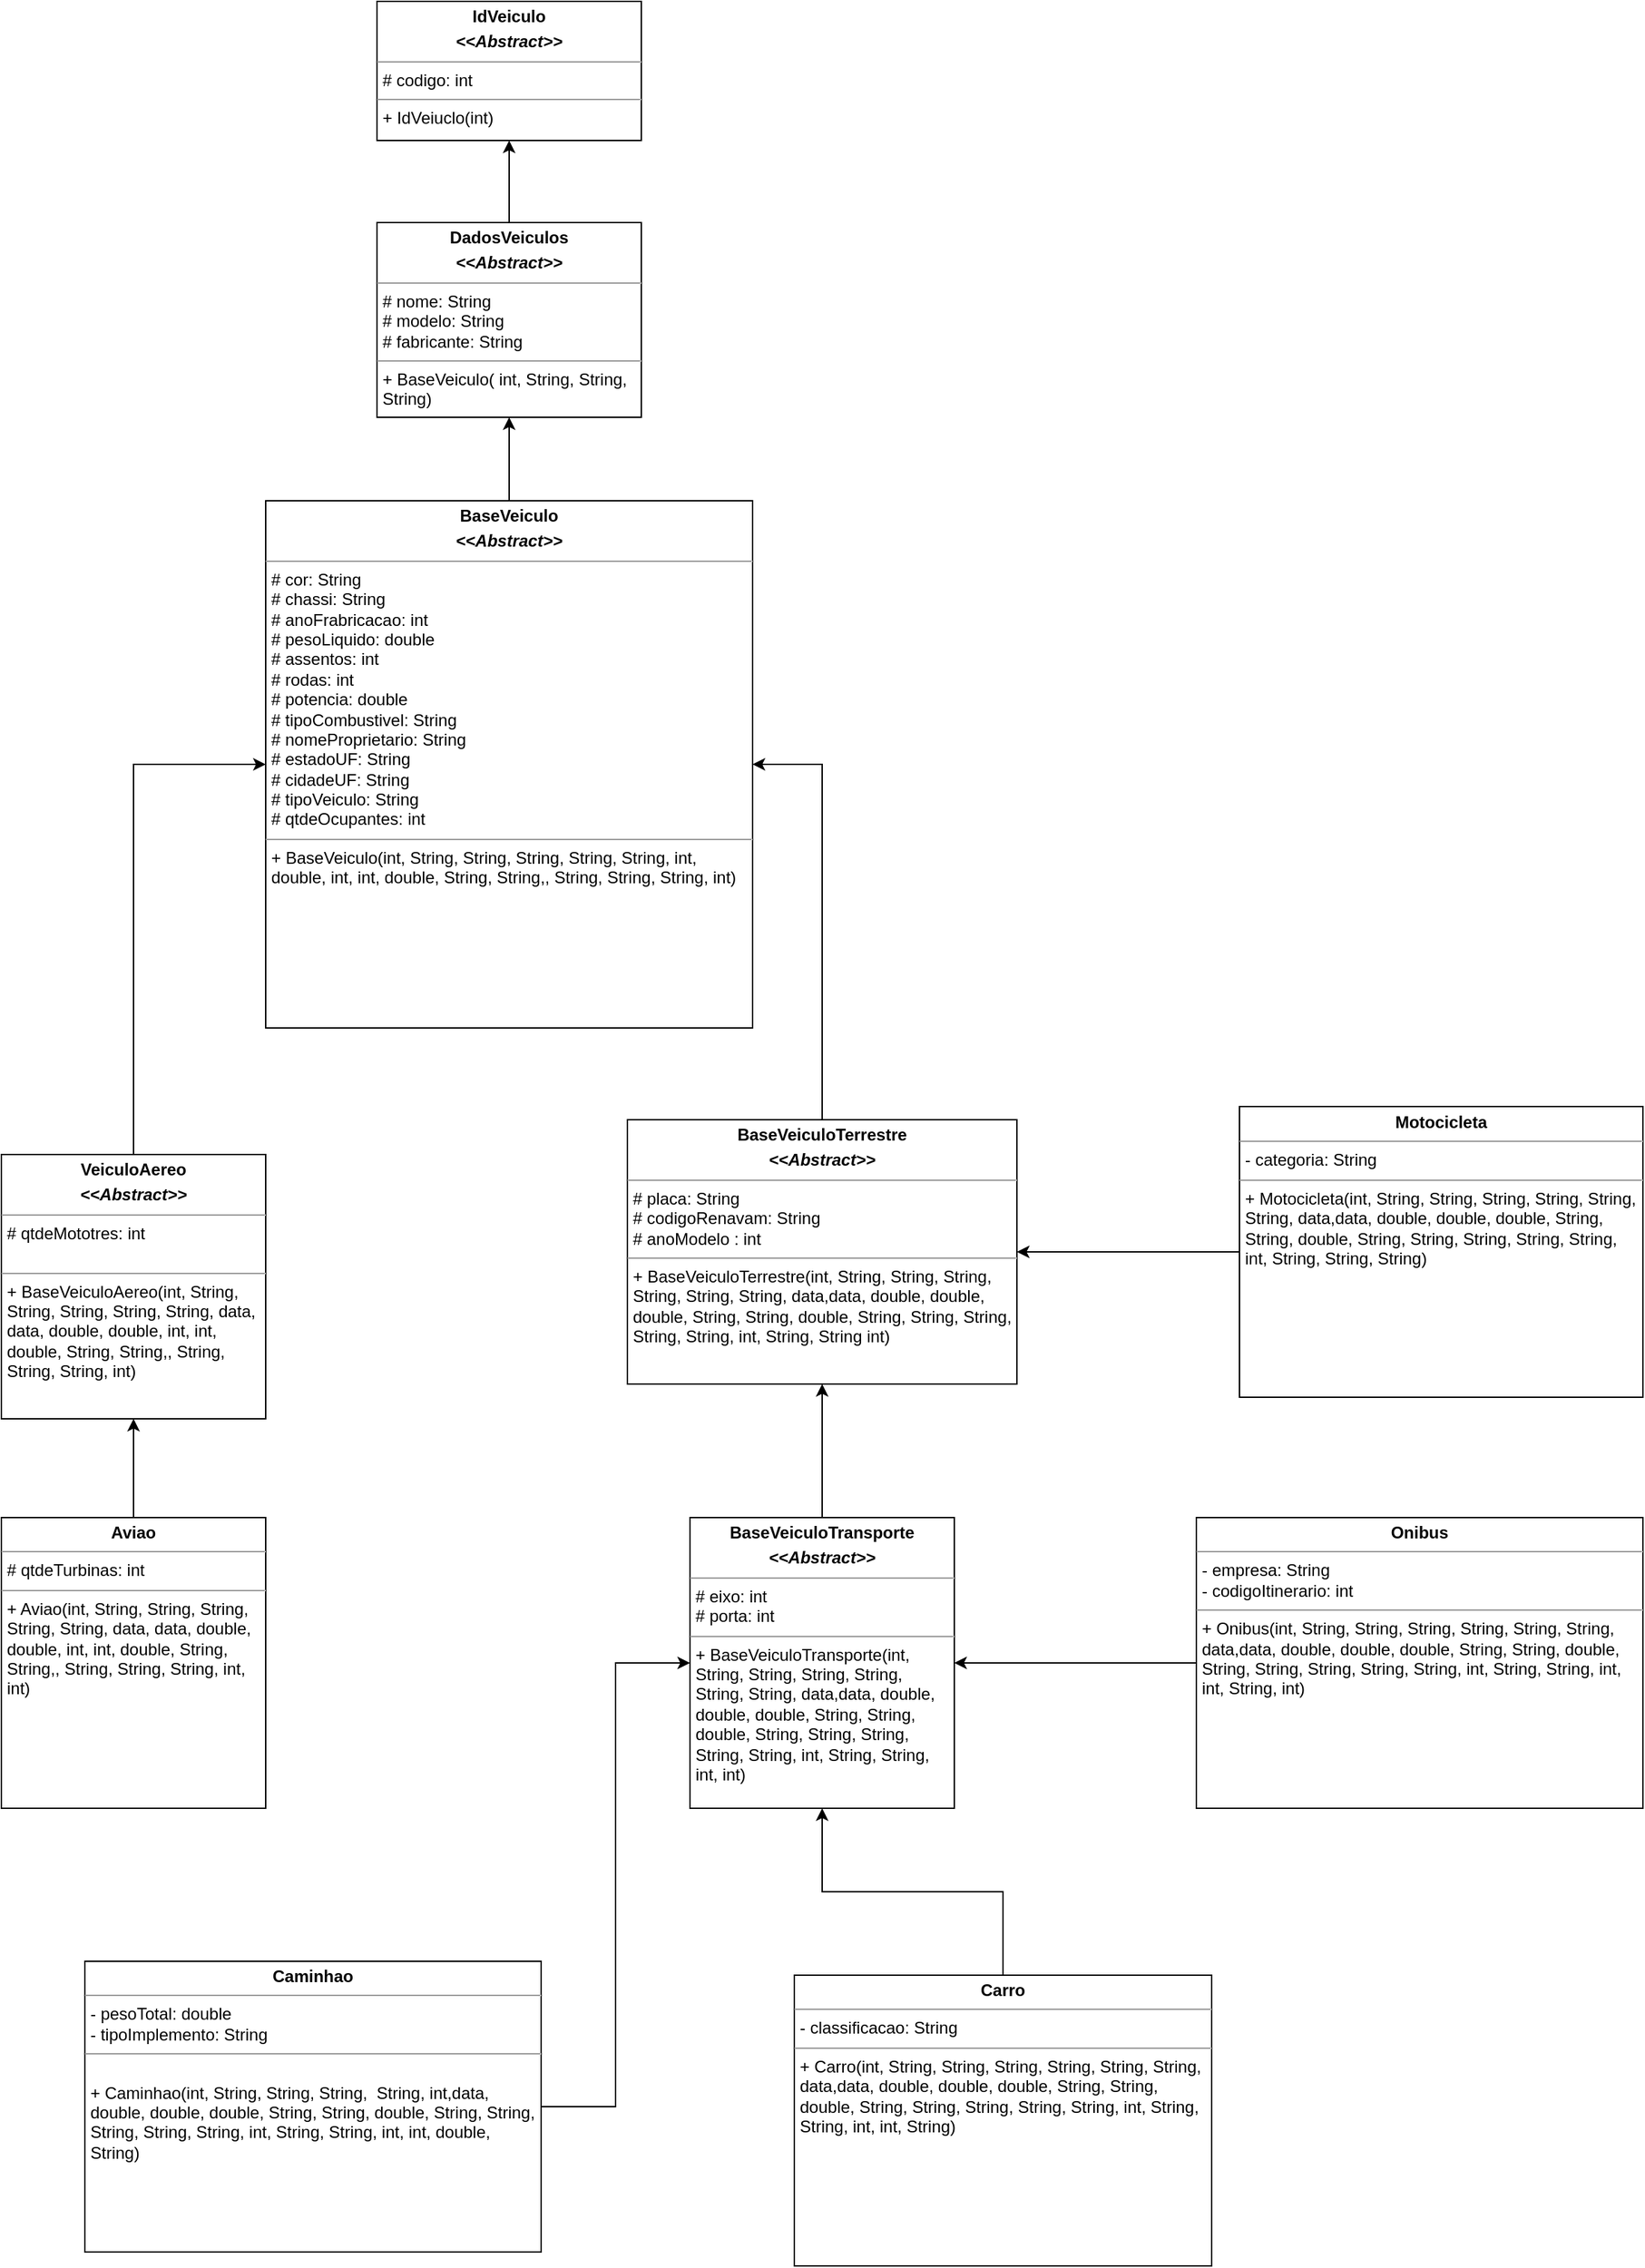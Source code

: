<mxfile version="21.7.5" type="github">
  <diagram name="Page-1" id="bW1mR2NoQ8KqQQ4DqMWh">
    <mxGraphModel dx="1257" dy="683" grid="1" gridSize="10" guides="1" tooltips="1" connect="1" arrows="1" fold="1" page="1" pageScale="1" pageWidth="827" pageHeight="1169" math="0" shadow="0">
      <root>
        <mxCell id="0" />
        <mxCell id="1" parent="0" />
        <mxCell id="fwqhKPLzgLe7GblxgDmz-1" value="&lt;p style=&quot;margin:0px;margin-top:4px;text-align:center;&quot;&gt;&lt;b&gt;IdVeiculo&lt;/b&gt;&lt;/p&gt;&lt;p style=&quot;margin:0px;margin-top:4px;text-align:center;&quot;&gt;&lt;i style=&quot;border-color: var(--border-color);&quot;&gt;&lt;b&gt;&amp;lt;&amp;lt;Abstract&amp;gt;&amp;gt;&lt;/b&gt;&lt;/i&gt;&lt;b&gt;&lt;br&gt;&lt;/b&gt;&lt;/p&gt;&lt;hr size=&quot;1&quot;&gt;&lt;p style=&quot;margin:0px;margin-left:4px;&quot;&gt;# codigo: int&lt;/p&gt;&lt;hr size=&quot;1&quot;&gt;&lt;p style=&quot;margin:0px;margin-left:4px;&quot;&gt;+ IdVeiuclo(int)&lt;/p&gt;" style="verticalAlign=top;align=left;overflow=fill;fontSize=12;fontFamily=Helvetica;html=1;whiteSpace=wrap;" vertex="1" parent="1">
          <mxGeometry x="280" y="21" width="190" height="100" as="geometry" />
        </mxCell>
        <mxCell id="fwqhKPLzgLe7GblxgDmz-2" value="" style="edgeStyle=orthogonalEdgeStyle;rounded=0;orthogonalLoop=1;jettySize=auto;html=1;" edge="1" parent="1" source="fwqhKPLzgLe7GblxgDmz-3" target="fwqhKPLzgLe7GblxgDmz-1">
          <mxGeometry relative="1" as="geometry" />
        </mxCell>
        <mxCell id="fwqhKPLzgLe7GblxgDmz-3" value="&lt;p style=&quot;border-color: var(--border-color); margin: 4px 0px 0px; text-align: center;&quot;&gt;&lt;b&gt;DadosVeiculos&lt;/b&gt;&lt;/p&gt;&lt;p style=&quot;border-color: var(--border-color); margin: 4px 0px 0px; text-align: center;&quot;&gt;&lt;i style=&quot;border-color: var(--border-color);&quot;&gt;&lt;b style=&quot;border-color: var(--border-color);&quot;&gt;&amp;lt;&amp;lt;Abstract&amp;gt;&amp;gt;&lt;/b&gt;&lt;/i&gt;&lt;/p&gt;&lt;hr size=&quot;1&quot;&gt;&lt;p style=&quot;margin:0px;margin-left:4px;&quot;&gt;# nome: String&lt;/p&gt;&lt;p style=&quot;margin:0px;margin-left:4px;&quot;&gt;# modelo: String&lt;/p&gt;&lt;p style=&quot;margin:0px;margin-left:4px;&quot;&gt;# fabricante: String&lt;/p&gt;&lt;hr size=&quot;1&quot;&gt;&lt;p style=&quot;margin:0px;margin-left:4px;&quot;&gt;+ BaseVeiculo( int, String, String, String)&lt;/p&gt;" style="verticalAlign=top;align=left;overflow=fill;fontSize=12;fontFamily=Helvetica;html=1;whiteSpace=wrap;" vertex="1" parent="1">
          <mxGeometry x="280" y="180" width="190" height="140" as="geometry" />
        </mxCell>
        <mxCell id="fwqhKPLzgLe7GblxgDmz-4" value="" style="edgeStyle=orthogonalEdgeStyle;rounded=0;orthogonalLoop=1;jettySize=auto;html=1;" edge="1" parent="1" source="fwqhKPLzgLe7GblxgDmz-5" target="fwqhKPLzgLe7GblxgDmz-3">
          <mxGeometry relative="1" as="geometry" />
        </mxCell>
        <mxCell id="fwqhKPLzgLe7GblxgDmz-5" value="&lt;p style=&quot;border-color: var(--border-color); margin: 4px 0px 0px; text-align: center;&quot;&gt;&lt;b&gt;BaseVeiculo&lt;/b&gt;&lt;/p&gt;&lt;p style=&quot;border-color: var(--border-color); margin: 4px 0px 0px; text-align: center;&quot;&gt;&lt;i style=&quot;border-color: var(--border-color);&quot;&gt;&lt;b style=&quot;border-color: var(--border-color);&quot;&gt;&amp;lt;&amp;lt;Abstract&amp;gt;&amp;gt;&lt;/b&gt;&lt;/i&gt;&lt;/p&gt;&lt;hr size=&quot;1&quot;&gt;&lt;p style=&quot;margin:0px;margin-left:4px;&quot;&gt;# cor: String&lt;/p&gt;&lt;p style=&quot;margin:0px;margin-left:4px;&quot;&gt;# chassi: String&lt;/p&gt;&lt;p style=&quot;margin:0px;margin-left:4px;&quot;&gt;# anoFrabricacao: int&lt;/p&gt;&lt;p style=&quot;margin:0px;margin-left:4px;&quot;&gt;# pesoLiquido: double&lt;/p&gt;&lt;p style=&quot;margin:0px;margin-left:4px;&quot;&gt;# assentos: int&lt;/p&gt;&lt;p style=&quot;margin:0px;margin-left:4px;&quot;&gt;# rodas: int&lt;/p&gt;&lt;p style=&quot;margin:0px;margin-left:4px;&quot;&gt;# potencia: double&lt;/p&gt;&lt;p style=&quot;margin:0px;margin-left:4px;&quot;&gt;# tipoCombustivel: String&lt;/p&gt;&lt;p style=&quot;margin:0px;margin-left:4px;&quot;&gt;# nomeProprietario: String&lt;/p&gt;&lt;p style=&quot;margin:0px;margin-left:4px;&quot;&gt;# estadoUF: String&lt;/p&gt;&lt;p style=&quot;margin:0px;margin-left:4px;&quot;&gt;# cidadeUF: String&lt;/p&gt;&lt;p style=&quot;margin:0px;margin-left:4px;&quot;&gt;# tipoVeiculo: String&lt;/p&gt;&lt;p style=&quot;margin:0px;margin-left:4px;&quot;&gt;# qtdeOcupantes: int&lt;/p&gt;&lt;hr size=&quot;1&quot;&gt;&lt;p style=&quot;margin:0px;margin-left:4px;&quot;&gt;+ BaseVeiculo(int, String, String, String, String, String, int,&amp;nbsp; double, int, int, double, String, String,, String, String, String, int)&lt;/p&gt;" style="verticalAlign=top;align=left;overflow=fill;fontSize=12;fontFamily=Helvetica;html=1;whiteSpace=wrap;" vertex="1" parent="1">
          <mxGeometry x="200" y="380" width="350" height="379" as="geometry" />
        </mxCell>
        <mxCell id="fwqhKPLzgLe7GblxgDmz-6" style="edgeStyle=orthogonalEdgeStyle;rounded=0;orthogonalLoop=1;jettySize=auto;html=1;exitX=0.5;exitY=1;exitDx=0;exitDy=0;" edge="1" parent="1">
          <mxGeometry relative="1" as="geometry">
            <mxPoint x="375" y="792" as="sourcePoint" />
            <mxPoint x="375" y="792" as="targetPoint" />
          </mxGeometry>
        </mxCell>
        <mxCell id="fwqhKPLzgLe7GblxgDmz-21" style="edgeStyle=orthogonalEdgeStyle;rounded=0;orthogonalLoop=1;jettySize=auto;html=1;entryX=1;entryY=0.5;entryDx=0;entryDy=0;" edge="1" parent="1" source="fwqhKPLzgLe7GblxgDmz-8" target="fwqhKPLzgLe7GblxgDmz-5">
          <mxGeometry relative="1" as="geometry" />
        </mxCell>
        <mxCell id="fwqhKPLzgLe7GblxgDmz-8" value="&lt;p style=&quot;border-color: var(--border-color); margin: 4px 0px 0px; text-align: center;&quot;&gt;&lt;b style=&quot;border-color: var(--border-color);&quot;&gt;BaseVeiculoTerrestre&lt;/b&gt;&lt;/p&gt;&lt;p style=&quot;border-color: var(--border-color); margin: 4px 0px 0px; text-align: center;&quot;&gt;&lt;i style=&quot;border-color: var(--border-color);&quot;&gt;&lt;b style=&quot;border-color: var(--border-color);&quot;&gt;&amp;lt;&amp;lt;Abstract&amp;gt;&amp;gt;&lt;/b&gt;&lt;/i&gt;&lt;/p&gt;&lt;hr size=&quot;1&quot;&gt;&lt;p style=&quot;margin:0px;margin-left:4px;&quot;&gt;# placa: String&lt;/p&gt;&lt;p style=&quot;margin:0px;margin-left:4px;&quot;&gt;# codigoRenavam: String&lt;/p&gt;&lt;p style=&quot;margin:0px;margin-left:4px;&quot;&gt;# anoModelo : int&lt;/p&gt;&lt;hr size=&quot;1&quot;&gt;&lt;p style=&quot;margin:0px;margin-left:4px;&quot;&gt;+ BaseVeiculoTerrestre&lt;span style=&quot;background-color: initial;&quot;&gt;(int, String, String, String, String, String, String, data,data, double, double, double, String, String, double, String, String, String, String, String, int, String, String int)&lt;/span&gt;&lt;/p&gt;" style="verticalAlign=top;align=left;overflow=fill;fontSize=12;fontFamily=Helvetica;html=1;whiteSpace=wrap;" vertex="1" parent="1">
          <mxGeometry x="460" y="825" width="280" height="190" as="geometry" />
        </mxCell>
        <mxCell id="fwqhKPLzgLe7GblxgDmz-20" style="edgeStyle=orthogonalEdgeStyle;rounded=0;orthogonalLoop=1;jettySize=auto;html=1;entryX=1;entryY=0.5;entryDx=0;entryDy=0;" edge="1" parent="1" source="fwqhKPLzgLe7GblxgDmz-9" target="fwqhKPLzgLe7GblxgDmz-8">
          <mxGeometry relative="1" as="geometry" />
        </mxCell>
        <mxCell id="fwqhKPLzgLe7GblxgDmz-9" value="&lt;p style=&quot;margin:0px;margin-top:4px;text-align:center;&quot;&gt;&lt;b&gt;Motocicleta&lt;/b&gt;&lt;/p&gt;&lt;hr size=&quot;1&quot;&gt;&lt;p style=&quot;margin:0px;margin-left:4px;&quot;&gt;- categoria: String&lt;br&gt;&lt;/p&gt;&lt;hr size=&quot;1&quot;&gt;&lt;p style=&quot;margin:0px;margin-left:4px;&quot;&gt;+ Motocicleta(int, String, String, String, String, String, String, data,data, double, double, double, String, String, double, String, String, String, String, String, int, String, String, String)&lt;br&gt;&lt;/p&gt;" style="verticalAlign=top;align=left;overflow=fill;fontSize=12;fontFamily=Helvetica;html=1;whiteSpace=wrap;" vertex="1" parent="1">
          <mxGeometry x="900" y="815.5" width="290" height="209" as="geometry" />
        </mxCell>
        <mxCell id="fwqhKPLzgLe7GblxgDmz-18" style="edgeStyle=orthogonalEdgeStyle;rounded=0;orthogonalLoop=1;jettySize=auto;html=1;entryX=0.5;entryY=1;entryDx=0;entryDy=0;" edge="1" parent="1" source="fwqhKPLzgLe7GblxgDmz-10" target="fwqhKPLzgLe7GblxgDmz-16">
          <mxGeometry relative="1" as="geometry" />
        </mxCell>
        <mxCell id="fwqhKPLzgLe7GblxgDmz-10" value="&lt;p style=&quot;margin:0px;margin-top:4px;text-align:center;&quot;&gt;&lt;b&gt;Aviao&lt;/b&gt;&lt;/p&gt;&lt;hr size=&quot;1&quot;&gt;&lt;p style=&quot;margin:0px;margin-left:4px;&quot;&gt;# qtdeTurbinas: int&lt;/p&gt;&lt;hr size=&quot;1&quot;&gt;&lt;p style=&quot;margin:0px;margin-left:4px;&quot;&gt;+ Aviao(int, String, String, String, String, String, data, data, double, double, int, int, double, String, String,, String, String, String, int, int)&lt;br&gt;&lt;/p&gt;" style="verticalAlign=top;align=left;overflow=fill;fontSize=12;fontFamily=Helvetica;html=1;whiteSpace=wrap;" vertex="1" parent="1">
          <mxGeometry x="10" y="1111" width="190" height="209" as="geometry" />
        </mxCell>
        <mxCell id="fwqhKPLzgLe7GblxgDmz-22" style="edgeStyle=orthogonalEdgeStyle;rounded=0;orthogonalLoop=1;jettySize=auto;html=1;entryX=0.5;entryY=1;entryDx=0;entryDy=0;" edge="1" parent="1" source="fwqhKPLzgLe7GblxgDmz-11" target="fwqhKPLzgLe7GblxgDmz-8">
          <mxGeometry relative="1" as="geometry" />
        </mxCell>
        <mxCell id="fwqhKPLzgLe7GblxgDmz-11" value="&lt;p style=&quot;border-color: var(--border-color); margin: 4px 0px 0px; text-align: center;&quot;&gt;&lt;b style=&quot;border-color: var(--border-color);&quot;&gt;BaseVeiculoTransporte&lt;/b&gt;&lt;/p&gt;&lt;p style=&quot;border-color: var(--border-color); margin: 4px 0px 0px; text-align: center;&quot;&gt;&lt;i style=&quot;border-color: var(--border-color);&quot;&gt;&lt;b style=&quot;border-color: var(--border-color);&quot;&gt;&amp;lt;&amp;lt;Abstract&amp;gt;&amp;gt;&lt;/b&gt;&lt;/i&gt;&lt;/p&gt;&lt;hr size=&quot;1&quot;&gt;&lt;p style=&quot;margin:0px;margin-left:4px;&quot;&gt;# eixo: int&lt;/p&gt;&lt;p style=&quot;margin:0px;margin-left:4px;&quot;&gt;# porta: int&lt;/p&gt;&lt;hr size=&quot;1&quot;&gt;&lt;p style=&quot;margin:0px;margin-left:4px;&quot;&gt;+ BaseVeiculoTransporte(int, String, String, String, String, String, String, data,data, double, double, double, String, String, double, String, String, String, String, String, int, String, String, int, int)&lt;br&gt;&lt;/p&gt;" style="verticalAlign=top;align=left;overflow=fill;fontSize=12;fontFamily=Helvetica;html=1;whiteSpace=wrap;" vertex="1" parent="1">
          <mxGeometry x="505" y="1111" width="190" height="209" as="geometry" />
        </mxCell>
        <mxCell id="fwqhKPLzgLe7GblxgDmz-24" style="edgeStyle=orthogonalEdgeStyle;rounded=0;orthogonalLoop=1;jettySize=auto;html=1;entryX=0;entryY=0.5;entryDx=0;entryDy=0;" edge="1" parent="1" source="fwqhKPLzgLe7GblxgDmz-12" target="fwqhKPLzgLe7GblxgDmz-11">
          <mxGeometry relative="1" as="geometry" />
        </mxCell>
        <mxCell id="fwqhKPLzgLe7GblxgDmz-12" value="&lt;p style=&quot;margin:0px;margin-top:4px;text-align:center;&quot;&gt;&lt;b&gt;Caminhao&lt;/b&gt;&lt;/p&gt;&lt;hr size=&quot;1&quot;&gt;&lt;p style=&quot;margin:0px;margin-left:4px;&quot;&gt;- pesoTotal: double&lt;br&gt;- tipoImplemento: String&lt;/p&gt;&lt;hr size=&quot;1&quot;&gt;&lt;p style=&quot;margin:0px;margin-left:4px;&quot;&gt;&lt;br&gt;&lt;/p&gt;&lt;p style=&quot;margin:0px;margin-left:4px;&quot;&gt;+ Caminhao(int, String, String, String,&amp;nbsp; String, int,data, double, double, double, String, String, double, String, String, String, String, String, int, String, String, int, int, double, String)&lt;br&gt;&lt;br&gt;&lt;/p&gt;" style="verticalAlign=top;align=left;overflow=fill;fontSize=12;fontFamily=Helvetica;html=1;whiteSpace=wrap;" vertex="1" parent="1">
          <mxGeometry x="70" y="1430" width="328" height="209" as="geometry" />
        </mxCell>
        <mxCell id="fwqhKPLzgLe7GblxgDmz-25" style="edgeStyle=orthogonalEdgeStyle;rounded=0;orthogonalLoop=1;jettySize=auto;html=1;entryX=0.5;entryY=1;entryDx=0;entryDy=0;" edge="1" parent="1" source="fwqhKPLzgLe7GblxgDmz-13" target="fwqhKPLzgLe7GblxgDmz-11">
          <mxGeometry relative="1" as="geometry" />
        </mxCell>
        <mxCell id="fwqhKPLzgLe7GblxgDmz-13" value="&lt;p style=&quot;margin:0px;margin-top:4px;text-align:center;&quot;&gt;&lt;b&gt;Carro&lt;/b&gt;&lt;/p&gt;&lt;hr size=&quot;1&quot;&gt;&lt;p style=&quot;margin:0px;margin-left:4px;&quot;&gt;- classificacao: String&lt;/p&gt;&lt;hr size=&quot;1&quot;&gt;&lt;p style=&quot;margin:0px;margin-left:4px;&quot;&gt;+ Carro(int, String, String, String, String, String, String, data,data, double, double, double, String, String, double, String, String, String, String, String, int, String, String, int, int, String)&lt;br&gt;&lt;/p&gt;" style="verticalAlign=top;align=left;overflow=fill;fontSize=12;fontFamily=Helvetica;html=1;whiteSpace=wrap;" vertex="1" parent="1">
          <mxGeometry x="580" y="1440" width="300" height="209" as="geometry" />
        </mxCell>
        <mxCell id="fwqhKPLzgLe7GblxgDmz-26" style="edgeStyle=orthogonalEdgeStyle;rounded=0;orthogonalLoop=1;jettySize=auto;html=1;entryX=1;entryY=0.5;entryDx=0;entryDy=0;" edge="1" parent="1" source="fwqhKPLzgLe7GblxgDmz-14" target="fwqhKPLzgLe7GblxgDmz-11">
          <mxGeometry relative="1" as="geometry" />
        </mxCell>
        <mxCell id="fwqhKPLzgLe7GblxgDmz-14" value="&lt;p style=&quot;margin:0px;margin-top:4px;text-align:center;&quot;&gt;&lt;b&gt;Onibus&lt;/b&gt;&lt;/p&gt;&lt;hr size=&quot;1&quot;&gt;&lt;p style=&quot;margin:0px;margin-left:4px;&quot;&gt;- empresa: String&lt;br&gt;- codigoItinerario: int&lt;/p&gt;&lt;hr size=&quot;1&quot;&gt;&lt;p style=&quot;margin:0px;margin-left:4px;&quot;&gt;+ Onibus(int, String, String, String, String, String, String, data,data, double, double, double, String, String, double, String, String, String, String, String, int, String, String, int, int, String, int)&lt;br&gt;&lt;/p&gt;" style="verticalAlign=top;align=left;overflow=fill;fontSize=12;fontFamily=Helvetica;html=1;whiteSpace=wrap;" vertex="1" parent="1">
          <mxGeometry x="869" y="1111" width="321" height="209" as="geometry" />
        </mxCell>
        <mxCell id="fwqhKPLzgLe7GblxgDmz-19" style="edgeStyle=orthogonalEdgeStyle;rounded=0;orthogonalLoop=1;jettySize=auto;html=1;entryX=0;entryY=0.5;entryDx=0;entryDy=0;" edge="1" parent="1" source="fwqhKPLzgLe7GblxgDmz-16" target="fwqhKPLzgLe7GblxgDmz-5">
          <mxGeometry relative="1" as="geometry" />
        </mxCell>
        <mxCell id="fwqhKPLzgLe7GblxgDmz-16" value="&lt;p style=&quot;border-color: var(--border-color); margin: 4px 0px 0px; text-align: center;&quot;&gt;&lt;b style=&quot;border-color: var(--border-color);&quot;&gt;VeiculoAereo&lt;/b&gt;&lt;/p&gt;&lt;p style=&quot;border-color: var(--border-color); margin: 4px 0px 0px; text-align: center;&quot;&gt;&lt;i style=&quot;border-color: var(--border-color);&quot;&gt;&lt;b style=&quot;border-color: var(--border-color);&quot;&gt;&amp;lt;&amp;lt;Abstract&amp;gt;&amp;gt;&lt;/b&gt;&lt;/i&gt;&lt;/p&gt;&lt;hr size=&quot;1&quot;&gt;&lt;p style=&quot;margin:0px;margin-left:4px;&quot;&gt;# qtdeMototres: int&lt;br&gt;&lt;br&gt;&lt;/p&gt;&lt;hr size=&quot;1&quot;&gt;&lt;p style=&quot;margin:0px;margin-left:4px;&quot;&gt;+ BaseVeiculoAereo(int, String, String, String, String, String, data, data, double, double, int, int, double, String, String,, String, String, String, int)&lt;br&gt;&lt;/p&gt;" style="verticalAlign=top;align=left;overflow=fill;fontSize=12;fontFamily=Helvetica;html=1;whiteSpace=wrap;" vertex="1" parent="1">
          <mxGeometry x="10" y="850" width="190" height="190" as="geometry" />
        </mxCell>
      </root>
    </mxGraphModel>
  </diagram>
</mxfile>
